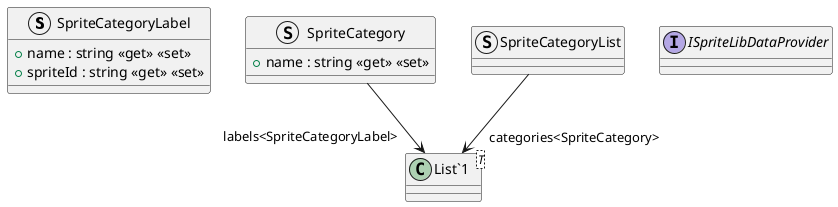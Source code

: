 @startuml
struct SpriteCategoryLabel {
    + name : string <<get>> <<set>>
    + spriteId : string <<get>> <<set>>
}
struct SpriteCategory {
    + name : string <<get>> <<set>>
}
struct SpriteCategoryList {
}
interface ISpriteLibDataProvider {
}
class "List`1"<T> {
}
SpriteCategory --> "labels<SpriteCategoryLabel>" "List`1"
SpriteCategoryList --> "categories<SpriteCategory>" "List`1"
@enduml
